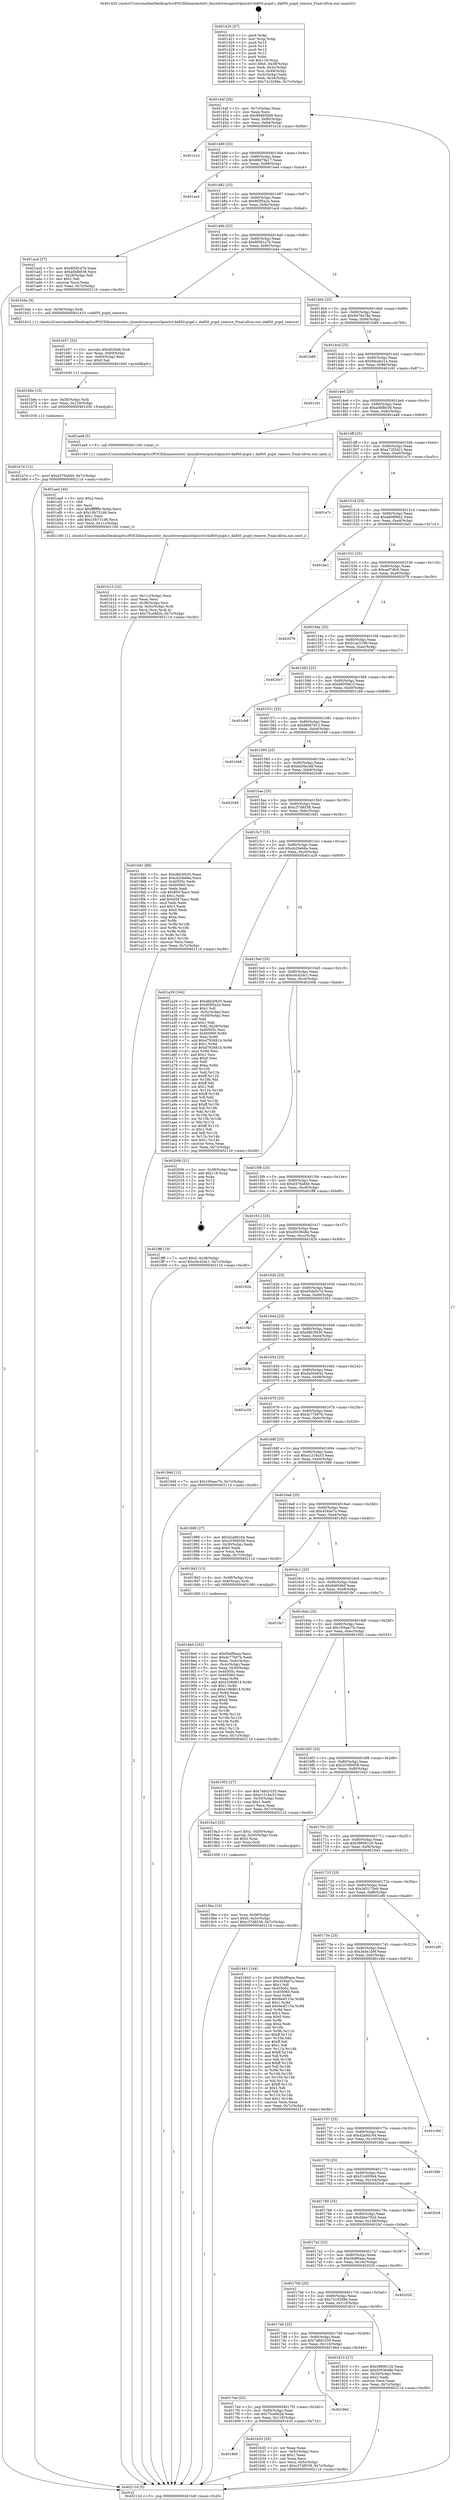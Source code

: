 digraph "0x401420" {
  label = "0x401420 (/mnt/c/Users/mathe/Desktop/tcc/POCII/binaries/extr_linuxdriverspinctrlpinctrl-da850-pupd.c_da850_pupd_remove_Final-ollvm.out::main(0))"
  labelloc = "t"
  node[shape=record]

  Entry [label="",width=0.3,height=0.3,shape=circle,fillcolor=black,style=filled]
  "0x40144f" [label="{
     0x40144f [26]\l
     | [instrs]\l
     &nbsp;&nbsp;0x40144f \<+3\>: mov -0x7c(%rbp),%eax\l
     &nbsp;&nbsp;0x401452 \<+2\>: mov %eax,%ecx\l
     &nbsp;&nbsp;0x401454 \<+6\>: sub $0x89493bb9,%ecx\l
     &nbsp;&nbsp;0x40145a \<+3\>: mov %eax,-0x80(%rbp)\l
     &nbsp;&nbsp;0x40145d \<+6\>: mov %ecx,-0x84(%rbp)\l
     &nbsp;&nbsp;0x401463 \<+6\>: je 0000000000401e1d \<main+0x9fd\>\l
  }"]
  "0x401e1d" [label="{
     0x401e1d\l
  }", style=dashed]
  "0x401469" [label="{
     0x401469 [25]\l
     | [instrs]\l
     &nbsp;&nbsp;0x401469 \<+5\>: jmp 000000000040146e \<main+0x4e\>\l
     &nbsp;&nbsp;0x40146e \<+3\>: mov -0x80(%rbp),%eax\l
     &nbsp;&nbsp;0x401471 \<+5\>: sub $0x89d79e17,%eax\l
     &nbsp;&nbsp;0x401476 \<+6\>: mov %eax,-0x88(%rbp)\l
     &nbsp;&nbsp;0x40147c \<+6\>: je 0000000000401ee4 \<main+0xac4\>\l
  }"]
  Exit [label="",width=0.3,height=0.3,shape=circle,fillcolor=black,style=filled,peripheries=2]
  "0x401ee4" [label="{
     0x401ee4\l
  }", style=dashed]
  "0x401482" [label="{
     0x401482 [25]\l
     | [instrs]\l
     &nbsp;&nbsp;0x401482 \<+5\>: jmp 0000000000401487 \<main+0x67\>\l
     &nbsp;&nbsp;0x401487 \<+3\>: mov -0x80(%rbp),%eax\l
     &nbsp;&nbsp;0x40148a \<+5\>: sub $0x8f3f5a2e,%eax\l
     &nbsp;&nbsp;0x40148f \<+6\>: mov %eax,-0x8c(%rbp)\l
     &nbsp;&nbsp;0x401495 \<+6\>: je 0000000000401acd \<main+0x6ad\>\l
  }"]
  "0x401b7d" [label="{
     0x401b7d [12]\l
     | [instrs]\l
     &nbsp;&nbsp;0x401b7d \<+7\>: movl $0xd376a840,-0x7c(%rbp)\l
     &nbsp;&nbsp;0x401b84 \<+5\>: jmp 000000000040211d \<main+0xcfd\>\l
  }"]
  "0x401acd" [label="{
     0x401acd [27]\l
     | [instrs]\l
     &nbsp;&nbsp;0x401acd \<+5\>: mov $0x8f591a7b,%eax\l
     &nbsp;&nbsp;0x401ad2 \<+5\>: mov $0xa0bfb038,%ecx\l
     &nbsp;&nbsp;0x401ad7 \<+3\>: mov -0x29(%rbp),%dl\l
     &nbsp;&nbsp;0x401ada \<+3\>: test $0x1,%dl\l
     &nbsp;&nbsp;0x401add \<+3\>: cmovne %ecx,%eax\l
     &nbsp;&nbsp;0x401ae0 \<+3\>: mov %eax,-0x7c(%rbp)\l
     &nbsp;&nbsp;0x401ae3 \<+5\>: jmp 000000000040211d \<main+0xcfd\>\l
  }"]
  "0x40149b" [label="{
     0x40149b [25]\l
     | [instrs]\l
     &nbsp;&nbsp;0x40149b \<+5\>: jmp 00000000004014a0 \<main+0x80\>\l
     &nbsp;&nbsp;0x4014a0 \<+3\>: mov -0x80(%rbp),%eax\l
     &nbsp;&nbsp;0x4014a3 \<+5\>: sub $0x8f591a7b,%eax\l
     &nbsp;&nbsp;0x4014a8 \<+6\>: mov %eax,-0x90(%rbp)\l
     &nbsp;&nbsp;0x4014ae \<+6\>: je 0000000000401b4e \<main+0x72e\>\l
  }"]
  "0x401b6e" [label="{
     0x401b6e [15]\l
     | [instrs]\l
     &nbsp;&nbsp;0x401b6e \<+4\>: mov -0x58(%rbp),%rdi\l
     &nbsp;&nbsp;0x401b72 \<+6\>: mov %eax,-0x120(%rbp)\l
     &nbsp;&nbsp;0x401b78 \<+5\>: call 0000000000401030 \<free@plt\>\l
     | [calls]\l
     &nbsp;&nbsp;0x401030 \{1\} (unknown)\l
  }"]
  "0x401b4e" [label="{
     0x401b4e [9]\l
     | [instrs]\l
     &nbsp;&nbsp;0x401b4e \<+4\>: mov -0x58(%rbp),%rdi\l
     &nbsp;&nbsp;0x401b52 \<+5\>: call 0000000000401410 \<da850_pupd_remove\>\l
     | [calls]\l
     &nbsp;&nbsp;0x401410 \{1\} (/mnt/c/Users/mathe/Desktop/tcc/POCII/binaries/extr_linuxdriverspinctrlpinctrl-da850-pupd.c_da850_pupd_remove_Final-ollvm.out::da850_pupd_remove)\l
  }"]
  "0x4014b4" [label="{
     0x4014b4 [25]\l
     | [instrs]\l
     &nbsp;&nbsp;0x4014b4 \<+5\>: jmp 00000000004014b9 \<main+0x99\>\l
     &nbsp;&nbsp;0x4014b9 \<+3\>: mov -0x80(%rbp),%eax\l
     &nbsp;&nbsp;0x4014bc \<+5\>: sub $0x9479a78e,%eax\l
     &nbsp;&nbsp;0x4014c1 \<+6\>: mov %eax,-0x94(%rbp)\l
     &nbsp;&nbsp;0x4014c7 \<+6\>: je 0000000000401b89 \<main+0x769\>\l
  }"]
  "0x401b57" [label="{
     0x401b57 [23]\l
     | [instrs]\l
     &nbsp;&nbsp;0x401b57 \<+10\>: movabs $0x4030d6,%rdi\l
     &nbsp;&nbsp;0x401b61 \<+3\>: mov %eax,-0x60(%rbp)\l
     &nbsp;&nbsp;0x401b64 \<+3\>: mov -0x60(%rbp),%esi\l
     &nbsp;&nbsp;0x401b67 \<+2\>: mov $0x0,%al\l
     &nbsp;&nbsp;0x401b69 \<+5\>: call 0000000000401040 \<printf@plt\>\l
     | [calls]\l
     &nbsp;&nbsp;0x401040 \{1\} (unknown)\l
  }"]
  "0x401b89" [label="{
     0x401b89\l
  }", style=dashed]
  "0x4014cd" [label="{
     0x4014cd [25]\l
     | [instrs]\l
     &nbsp;&nbsp;0x4014cd \<+5\>: jmp 00000000004014d2 \<main+0xb2\>\l
     &nbsp;&nbsp;0x4014d2 \<+3\>: mov -0x80(%rbp),%eax\l
     &nbsp;&nbsp;0x4014d5 \<+5\>: sub $0x9dcab21e,%eax\l
     &nbsp;&nbsp;0x4014da \<+6\>: mov %eax,-0x98(%rbp)\l
     &nbsp;&nbsp;0x4014e0 \<+6\>: je 0000000000401c91 \<main+0x871\>\l
  }"]
  "0x401806" [label="{
     0x401806\l
  }", style=dashed]
  "0x401c91" [label="{
     0x401c91\l
  }", style=dashed]
  "0x4014e6" [label="{
     0x4014e6 [25]\l
     | [instrs]\l
     &nbsp;&nbsp;0x4014e6 \<+5\>: jmp 00000000004014eb \<main+0xcb\>\l
     &nbsp;&nbsp;0x4014eb \<+3\>: mov -0x80(%rbp),%eax\l
     &nbsp;&nbsp;0x4014ee \<+5\>: sub $0xa0bfb038,%eax\l
     &nbsp;&nbsp;0x4014f3 \<+6\>: mov %eax,-0x9c(%rbp)\l
     &nbsp;&nbsp;0x4014f9 \<+6\>: je 0000000000401ae8 \<main+0x6c8\>\l
  }"]
  "0x401b35" [label="{
     0x401b35 [25]\l
     | [instrs]\l
     &nbsp;&nbsp;0x401b35 \<+2\>: xor %eax,%eax\l
     &nbsp;&nbsp;0x401b37 \<+3\>: mov -0x5c(%rbp),%ecx\l
     &nbsp;&nbsp;0x401b3a \<+3\>: sub $0x1,%eax\l
     &nbsp;&nbsp;0x401b3d \<+2\>: sub %eax,%ecx\l
     &nbsp;&nbsp;0x401b3f \<+3\>: mov %ecx,-0x5c(%rbp)\l
     &nbsp;&nbsp;0x401b42 \<+7\>: movl $0xc37d8538,-0x7c(%rbp)\l
     &nbsp;&nbsp;0x401b49 \<+5\>: jmp 000000000040211d \<main+0xcfd\>\l
  }"]
  "0x401ae8" [label="{
     0x401ae8 [5]\l
     | [instrs]\l
     &nbsp;&nbsp;0x401ae8 \<+5\>: call 0000000000401160 \<next_i\>\l
     | [calls]\l
     &nbsp;&nbsp;0x401160 \{1\} (/mnt/c/Users/mathe/Desktop/tcc/POCII/binaries/extr_linuxdriverspinctrlpinctrl-da850-pupd.c_da850_pupd_remove_Final-ollvm.out::next_i)\l
  }"]
  "0x4014ff" [label="{
     0x4014ff [25]\l
     | [instrs]\l
     &nbsp;&nbsp;0x4014ff \<+5\>: jmp 0000000000401504 \<main+0xe4\>\l
     &nbsp;&nbsp;0x401504 \<+3\>: mov -0x80(%rbp),%eax\l
     &nbsp;&nbsp;0x401507 \<+5\>: sub $0xa72f3d21,%eax\l
     &nbsp;&nbsp;0x40150c \<+6\>: mov %eax,-0xa0(%rbp)\l
     &nbsp;&nbsp;0x401512 \<+6\>: je 0000000000401e7c \<main+0xa5c\>\l
  }"]
  "0x4017ed" [label="{
     0x4017ed [25]\l
     | [instrs]\l
     &nbsp;&nbsp;0x4017ed \<+5\>: jmp 00000000004017f2 \<main+0x3d2\>\l
     &nbsp;&nbsp;0x4017f2 \<+3\>: mov -0x80(%rbp),%eax\l
     &nbsp;&nbsp;0x4017f5 \<+5\>: sub $0x75ce9d2b,%eax\l
     &nbsp;&nbsp;0x4017fa \<+6\>: mov %eax,-0x118(%rbp)\l
     &nbsp;&nbsp;0x401800 \<+6\>: je 0000000000401b35 \<main+0x715\>\l
  }"]
  "0x401e7c" [label="{
     0x401e7c\l
  }", style=dashed]
  "0x401518" [label="{
     0x401518 [25]\l
     | [instrs]\l
     &nbsp;&nbsp;0x401518 \<+5\>: jmp 000000000040151d \<main+0xfd\>\l
     &nbsp;&nbsp;0x40151d \<+3\>: mov -0x80(%rbp),%eax\l
     &nbsp;&nbsp;0x401520 \<+5\>: sub $0xab08f6b2,%eax\l
     &nbsp;&nbsp;0x401525 \<+6\>: mov %eax,-0xa4(%rbp)\l
     &nbsp;&nbsp;0x40152b \<+6\>: je 0000000000401be1 \<main+0x7c1\>\l
  }"]
  "0x40196d" [label="{
     0x40196d\l
  }", style=dashed]
  "0x401be1" [label="{
     0x401be1\l
  }", style=dashed]
  "0x401531" [label="{
     0x401531 [25]\l
     | [instrs]\l
     &nbsp;&nbsp;0x401531 \<+5\>: jmp 0000000000401536 \<main+0x116\>\l
     &nbsp;&nbsp;0x401536 \<+3\>: mov -0x80(%rbp),%eax\l
     &nbsp;&nbsp;0x401539 \<+5\>: sub $0xaef7dfc6,%eax\l
     &nbsp;&nbsp;0x40153e \<+6\>: mov %eax,-0xa8(%rbp)\l
     &nbsp;&nbsp;0x401544 \<+6\>: je 0000000000402076 \<main+0xc56\>\l
  }"]
  "0x401b15" [label="{
     0x401b15 [32]\l
     | [instrs]\l
     &nbsp;&nbsp;0x401b15 \<+6\>: mov -0x11c(%rbp),%ecx\l
     &nbsp;&nbsp;0x401b1b \<+3\>: imul %eax,%ecx\l
     &nbsp;&nbsp;0x401b1e \<+4\>: mov -0x58(%rbp),%rsi\l
     &nbsp;&nbsp;0x401b22 \<+4\>: movslq -0x5c(%rbp),%rdi\l
     &nbsp;&nbsp;0x401b26 \<+3\>: mov %ecx,(%rsi,%rdi,4)\l
     &nbsp;&nbsp;0x401b29 \<+7\>: movl $0x75ce9d2b,-0x7c(%rbp)\l
     &nbsp;&nbsp;0x401b30 \<+5\>: jmp 000000000040211d \<main+0xcfd\>\l
  }"]
  "0x402076" [label="{
     0x402076\l
  }", style=dashed]
  "0x40154a" [label="{
     0x40154a [25]\l
     | [instrs]\l
     &nbsp;&nbsp;0x40154a \<+5\>: jmp 000000000040154f \<main+0x12f\>\l
     &nbsp;&nbsp;0x40154f \<+3\>: mov -0x80(%rbp),%eax\l
     &nbsp;&nbsp;0x401552 \<+5\>: sub $0xb1ac3199,%eax\l
     &nbsp;&nbsp;0x401557 \<+6\>: mov %eax,-0xac(%rbp)\l
     &nbsp;&nbsp;0x40155d \<+6\>: je 00000000004020e7 \<main+0xcc7\>\l
  }"]
  "0x401aed" [label="{
     0x401aed [40]\l
     | [instrs]\l
     &nbsp;&nbsp;0x401aed \<+5\>: mov $0x2,%ecx\l
     &nbsp;&nbsp;0x401af2 \<+1\>: cltd\l
     &nbsp;&nbsp;0x401af3 \<+2\>: idiv %ecx\l
     &nbsp;&nbsp;0x401af5 \<+6\>: imul $0xfffffffe,%edx,%ecx\l
     &nbsp;&nbsp;0x401afb \<+6\>: sub $0x10b731d6,%ecx\l
     &nbsp;&nbsp;0x401b01 \<+3\>: add $0x1,%ecx\l
     &nbsp;&nbsp;0x401b04 \<+6\>: add $0x10b731d6,%ecx\l
     &nbsp;&nbsp;0x401b0a \<+6\>: mov %ecx,-0x11c(%rbp)\l
     &nbsp;&nbsp;0x401b10 \<+5\>: call 0000000000401160 \<next_i\>\l
     | [calls]\l
     &nbsp;&nbsp;0x401160 \{1\} (/mnt/c/Users/mathe/Desktop/tcc/POCII/binaries/extr_linuxdriverspinctrlpinctrl-da850-pupd.c_da850_pupd_remove_Final-ollvm.out::next_i)\l
  }"]
  "0x4020e7" [label="{
     0x4020e7\l
  }", style=dashed]
  "0x401563" [label="{
     0x401563 [25]\l
     | [instrs]\l
     &nbsp;&nbsp;0x401563 \<+5\>: jmp 0000000000401568 \<main+0x148\>\l
     &nbsp;&nbsp;0x401568 \<+3\>: mov -0x80(%rbp),%eax\l
     &nbsp;&nbsp;0x40156b \<+5\>: sub $0xb6058d1f,%eax\l
     &nbsp;&nbsp;0x401570 \<+6\>: mov %eax,-0xb0(%rbp)\l
     &nbsp;&nbsp;0x401576 \<+6\>: je 0000000000401cb8 \<main+0x898\>\l
  }"]
  "0x4019ba" [label="{
     0x4019ba [23]\l
     | [instrs]\l
     &nbsp;&nbsp;0x4019ba \<+4\>: mov %rax,-0x58(%rbp)\l
     &nbsp;&nbsp;0x4019be \<+7\>: movl $0x0,-0x5c(%rbp)\l
     &nbsp;&nbsp;0x4019c5 \<+7\>: movl $0xc37d8538,-0x7c(%rbp)\l
     &nbsp;&nbsp;0x4019cc \<+5\>: jmp 000000000040211d \<main+0xcfd\>\l
  }"]
  "0x401cb8" [label="{
     0x401cb8\l
  }", style=dashed]
  "0x40157c" [label="{
     0x40157c [25]\l
     | [instrs]\l
     &nbsp;&nbsp;0x40157c \<+5\>: jmp 0000000000401581 \<main+0x161\>\l
     &nbsp;&nbsp;0x401581 \<+3\>: mov -0x80(%rbp),%eax\l
     &nbsp;&nbsp;0x401584 \<+5\>: sub $0xb6fd7913,%eax\l
     &nbsp;&nbsp;0x401589 \<+6\>: mov %eax,-0xb4(%rbp)\l
     &nbsp;&nbsp;0x40158f \<+6\>: je 0000000000401d48 \<main+0x928\>\l
  }"]
  "0x4018e0" [label="{
     0x4018e0 [102]\l
     | [instrs]\l
     &nbsp;&nbsp;0x4018e0 \<+5\>: mov $0x5bdf0aea,%ecx\l
     &nbsp;&nbsp;0x4018e5 \<+5\>: mov $0xdc77b97b,%edx\l
     &nbsp;&nbsp;0x4018ea \<+3\>: mov %eax,-0x4c(%rbp)\l
     &nbsp;&nbsp;0x4018ed \<+3\>: mov -0x4c(%rbp),%eax\l
     &nbsp;&nbsp;0x4018f0 \<+3\>: mov %eax,-0x30(%rbp)\l
     &nbsp;&nbsp;0x4018f3 \<+7\>: mov 0x40505c,%eax\l
     &nbsp;&nbsp;0x4018fa \<+7\>: mov 0x405060,%esi\l
     &nbsp;&nbsp;0x401901 \<+3\>: mov %eax,%r8d\l
     &nbsp;&nbsp;0x401904 \<+7\>: add $0xe108d614,%r8d\l
     &nbsp;&nbsp;0x40190b \<+4\>: sub $0x1,%r8d\l
     &nbsp;&nbsp;0x40190f \<+7\>: sub $0xe108d614,%r8d\l
     &nbsp;&nbsp;0x401916 \<+4\>: imul %r8d,%eax\l
     &nbsp;&nbsp;0x40191a \<+3\>: and $0x1,%eax\l
     &nbsp;&nbsp;0x40191d \<+3\>: cmp $0x0,%eax\l
     &nbsp;&nbsp;0x401920 \<+4\>: sete %r9b\l
     &nbsp;&nbsp;0x401924 \<+3\>: cmp $0xa,%esi\l
     &nbsp;&nbsp;0x401927 \<+4\>: setl %r10b\l
     &nbsp;&nbsp;0x40192b \<+3\>: mov %r9b,%r11b\l
     &nbsp;&nbsp;0x40192e \<+3\>: and %r10b,%r11b\l
     &nbsp;&nbsp;0x401931 \<+3\>: xor %r10b,%r9b\l
     &nbsp;&nbsp;0x401934 \<+3\>: or %r9b,%r11b\l
     &nbsp;&nbsp;0x401937 \<+4\>: test $0x1,%r11b\l
     &nbsp;&nbsp;0x40193b \<+3\>: cmovne %edx,%ecx\l
     &nbsp;&nbsp;0x40193e \<+3\>: mov %ecx,-0x7c(%rbp)\l
     &nbsp;&nbsp;0x401941 \<+5\>: jmp 000000000040211d \<main+0xcfd\>\l
  }"]
  "0x401d48" [label="{
     0x401d48\l
  }", style=dashed]
  "0x401595" [label="{
     0x401595 [25]\l
     | [instrs]\l
     &nbsp;&nbsp;0x401595 \<+5\>: jmp 000000000040159a \<main+0x17a\>\l
     &nbsp;&nbsp;0x40159a \<+3\>: mov -0x80(%rbp),%eax\l
     &nbsp;&nbsp;0x40159d \<+5\>: sub $0xbb5be3df,%eax\l
     &nbsp;&nbsp;0x4015a2 \<+6\>: mov %eax,-0xb8(%rbp)\l
     &nbsp;&nbsp;0x4015a8 \<+6\>: je 0000000000402048 \<main+0xc28\>\l
  }"]
  "0x401420" [label="{
     0x401420 [47]\l
     | [instrs]\l
     &nbsp;&nbsp;0x401420 \<+1\>: push %rbp\l
     &nbsp;&nbsp;0x401421 \<+3\>: mov %rsp,%rbp\l
     &nbsp;&nbsp;0x401424 \<+2\>: push %r15\l
     &nbsp;&nbsp;0x401426 \<+2\>: push %r14\l
     &nbsp;&nbsp;0x401428 \<+2\>: push %r13\l
     &nbsp;&nbsp;0x40142a \<+2\>: push %r12\l
     &nbsp;&nbsp;0x40142c \<+1\>: push %rbx\l
     &nbsp;&nbsp;0x40142d \<+7\>: sub $0x118,%rsp\l
     &nbsp;&nbsp;0x401434 \<+7\>: movl $0x0,-0x38(%rbp)\l
     &nbsp;&nbsp;0x40143b \<+3\>: mov %edi,-0x3c(%rbp)\l
     &nbsp;&nbsp;0x40143e \<+4\>: mov %rsi,-0x48(%rbp)\l
     &nbsp;&nbsp;0x401442 \<+3\>: mov -0x3c(%rbp),%edi\l
     &nbsp;&nbsp;0x401445 \<+3\>: mov %edi,-0x34(%rbp)\l
     &nbsp;&nbsp;0x401448 \<+7\>: movl $0x7410268e,-0x7c(%rbp)\l
  }"]
  "0x402048" [label="{
     0x402048\l
  }", style=dashed]
  "0x4015ae" [label="{
     0x4015ae [25]\l
     | [instrs]\l
     &nbsp;&nbsp;0x4015ae \<+5\>: jmp 00000000004015b3 \<main+0x193\>\l
     &nbsp;&nbsp;0x4015b3 \<+3\>: mov -0x80(%rbp),%eax\l
     &nbsp;&nbsp;0x4015b6 \<+5\>: sub $0xc37d8538,%eax\l
     &nbsp;&nbsp;0x4015bb \<+6\>: mov %eax,-0xbc(%rbp)\l
     &nbsp;&nbsp;0x4015c1 \<+6\>: je 00000000004019d1 \<main+0x5b1\>\l
  }"]
  "0x40211d" [label="{
     0x40211d [5]\l
     | [instrs]\l
     &nbsp;&nbsp;0x40211d \<+5\>: jmp 000000000040144f \<main+0x2f\>\l
  }"]
  "0x4019d1" [label="{
     0x4019d1 [88]\l
     | [instrs]\l
     &nbsp;&nbsp;0x4019d1 \<+5\>: mov $0xd6b3f435,%eax\l
     &nbsp;&nbsp;0x4019d6 \<+5\>: mov $0xcb20e66a,%ecx\l
     &nbsp;&nbsp;0x4019db \<+7\>: mov 0x40505c,%edx\l
     &nbsp;&nbsp;0x4019e2 \<+7\>: mov 0x405060,%esi\l
     &nbsp;&nbsp;0x4019e9 \<+2\>: mov %edx,%edi\l
     &nbsp;&nbsp;0x4019eb \<+6\>: sub $0x8547bacc,%edi\l
     &nbsp;&nbsp;0x4019f1 \<+3\>: sub $0x1,%edi\l
     &nbsp;&nbsp;0x4019f4 \<+6\>: add $0x8547bacc,%edi\l
     &nbsp;&nbsp;0x4019fa \<+3\>: imul %edi,%edx\l
     &nbsp;&nbsp;0x4019fd \<+3\>: and $0x1,%edx\l
     &nbsp;&nbsp;0x401a00 \<+3\>: cmp $0x0,%edx\l
     &nbsp;&nbsp;0x401a03 \<+4\>: sete %r8b\l
     &nbsp;&nbsp;0x401a07 \<+3\>: cmp $0xa,%esi\l
     &nbsp;&nbsp;0x401a0a \<+4\>: setl %r9b\l
     &nbsp;&nbsp;0x401a0e \<+3\>: mov %r8b,%r10b\l
     &nbsp;&nbsp;0x401a11 \<+3\>: and %r9b,%r10b\l
     &nbsp;&nbsp;0x401a14 \<+3\>: xor %r9b,%r8b\l
     &nbsp;&nbsp;0x401a17 \<+3\>: or %r8b,%r10b\l
     &nbsp;&nbsp;0x401a1a \<+4\>: test $0x1,%r10b\l
     &nbsp;&nbsp;0x401a1e \<+3\>: cmovne %ecx,%eax\l
     &nbsp;&nbsp;0x401a21 \<+3\>: mov %eax,-0x7c(%rbp)\l
     &nbsp;&nbsp;0x401a24 \<+5\>: jmp 000000000040211d \<main+0xcfd\>\l
  }"]
  "0x4015c7" [label="{
     0x4015c7 [25]\l
     | [instrs]\l
     &nbsp;&nbsp;0x4015c7 \<+5\>: jmp 00000000004015cc \<main+0x1ac\>\l
     &nbsp;&nbsp;0x4015cc \<+3\>: mov -0x80(%rbp),%eax\l
     &nbsp;&nbsp;0x4015cf \<+5\>: sub $0xcb20e66a,%eax\l
     &nbsp;&nbsp;0x4015d4 \<+6\>: mov %eax,-0xc0(%rbp)\l
     &nbsp;&nbsp;0x4015da \<+6\>: je 0000000000401a29 \<main+0x609\>\l
  }"]
  "0x4017d4" [label="{
     0x4017d4 [25]\l
     | [instrs]\l
     &nbsp;&nbsp;0x4017d4 \<+5\>: jmp 00000000004017d9 \<main+0x3b9\>\l
     &nbsp;&nbsp;0x4017d9 \<+3\>: mov -0x80(%rbp),%eax\l
     &nbsp;&nbsp;0x4017dc \<+5\>: sub $0x746d1035,%eax\l
     &nbsp;&nbsp;0x4017e1 \<+6\>: mov %eax,-0x114(%rbp)\l
     &nbsp;&nbsp;0x4017e7 \<+6\>: je 000000000040196d \<main+0x54d\>\l
  }"]
  "0x401a29" [label="{
     0x401a29 [164]\l
     | [instrs]\l
     &nbsp;&nbsp;0x401a29 \<+5\>: mov $0xd6b3f435,%eax\l
     &nbsp;&nbsp;0x401a2e \<+5\>: mov $0x8f3f5a2e,%ecx\l
     &nbsp;&nbsp;0x401a33 \<+2\>: mov $0x1,%dl\l
     &nbsp;&nbsp;0x401a35 \<+3\>: mov -0x5c(%rbp),%esi\l
     &nbsp;&nbsp;0x401a38 \<+3\>: cmp -0x50(%rbp),%esi\l
     &nbsp;&nbsp;0x401a3b \<+4\>: setl %dil\l
     &nbsp;&nbsp;0x401a3f \<+4\>: and $0x1,%dil\l
     &nbsp;&nbsp;0x401a43 \<+4\>: mov %dil,-0x29(%rbp)\l
     &nbsp;&nbsp;0x401a47 \<+7\>: mov 0x40505c,%esi\l
     &nbsp;&nbsp;0x401a4e \<+8\>: mov 0x405060,%r8d\l
     &nbsp;&nbsp;0x401a56 \<+3\>: mov %esi,%r9d\l
     &nbsp;&nbsp;0x401a59 \<+7\>: add $0xd792681b,%r9d\l
     &nbsp;&nbsp;0x401a60 \<+4\>: sub $0x1,%r9d\l
     &nbsp;&nbsp;0x401a64 \<+7\>: sub $0xd792681b,%r9d\l
     &nbsp;&nbsp;0x401a6b \<+4\>: imul %r9d,%esi\l
     &nbsp;&nbsp;0x401a6f \<+3\>: and $0x1,%esi\l
     &nbsp;&nbsp;0x401a72 \<+3\>: cmp $0x0,%esi\l
     &nbsp;&nbsp;0x401a75 \<+4\>: sete %dil\l
     &nbsp;&nbsp;0x401a79 \<+4\>: cmp $0xa,%r8d\l
     &nbsp;&nbsp;0x401a7d \<+4\>: setl %r10b\l
     &nbsp;&nbsp;0x401a81 \<+3\>: mov %dil,%r11b\l
     &nbsp;&nbsp;0x401a84 \<+4\>: xor $0xff,%r11b\l
     &nbsp;&nbsp;0x401a88 \<+3\>: mov %r10b,%bl\l
     &nbsp;&nbsp;0x401a8b \<+3\>: xor $0xff,%bl\l
     &nbsp;&nbsp;0x401a8e \<+3\>: xor $0x1,%dl\l
     &nbsp;&nbsp;0x401a91 \<+3\>: mov %r11b,%r14b\l
     &nbsp;&nbsp;0x401a94 \<+4\>: and $0xff,%r14b\l
     &nbsp;&nbsp;0x401a98 \<+3\>: and %dl,%dil\l
     &nbsp;&nbsp;0x401a9b \<+3\>: mov %bl,%r15b\l
     &nbsp;&nbsp;0x401a9e \<+4\>: and $0xff,%r15b\l
     &nbsp;&nbsp;0x401aa2 \<+3\>: and %dl,%r10b\l
     &nbsp;&nbsp;0x401aa5 \<+3\>: or %dil,%r14b\l
     &nbsp;&nbsp;0x401aa8 \<+3\>: or %r10b,%r15b\l
     &nbsp;&nbsp;0x401aab \<+3\>: xor %r15b,%r14b\l
     &nbsp;&nbsp;0x401aae \<+3\>: or %bl,%r11b\l
     &nbsp;&nbsp;0x401ab1 \<+4\>: xor $0xff,%r11b\l
     &nbsp;&nbsp;0x401ab5 \<+3\>: or $0x1,%dl\l
     &nbsp;&nbsp;0x401ab8 \<+3\>: and %dl,%r11b\l
     &nbsp;&nbsp;0x401abb \<+3\>: or %r11b,%r14b\l
     &nbsp;&nbsp;0x401abe \<+4\>: test $0x1,%r14b\l
     &nbsp;&nbsp;0x401ac2 \<+3\>: cmovne %ecx,%eax\l
     &nbsp;&nbsp;0x401ac5 \<+3\>: mov %eax,-0x7c(%rbp)\l
     &nbsp;&nbsp;0x401ac8 \<+5\>: jmp 000000000040211d \<main+0xcfd\>\l
  }"]
  "0x4015e0" [label="{
     0x4015e0 [25]\l
     | [instrs]\l
     &nbsp;&nbsp;0x4015e0 \<+5\>: jmp 00000000004015e5 \<main+0x1c5\>\l
     &nbsp;&nbsp;0x4015e5 \<+3\>: mov -0x80(%rbp),%eax\l
     &nbsp;&nbsp;0x4015e8 \<+5\>: sub $0xcbc42dc1,%eax\l
     &nbsp;&nbsp;0x4015ed \<+6\>: mov %eax,-0xc4(%rbp)\l
     &nbsp;&nbsp;0x4015f3 \<+6\>: je 000000000040200b \<main+0xbeb\>\l
  }"]
  "0x401810" [label="{
     0x401810 [27]\l
     | [instrs]\l
     &nbsp;&nbsp;0x401810 \<+5\>: mov $0x39806120,%eax\l
     &nbsp;&nbsp;0x401815 \<+5\>: mov $0xd503648e,%ecx\l
     &nbsp;&nbsp;0x40181a \<+3\>: mov -0x34(%rbp),%edx\l
     &nbsp;&nbsp;0x40181d \<+3\>: cmp $0x2,%edx\l
     &nbsp;&nbsp;0x401820 \<+3\>: cmovne %ecx,%eax\l
     &nbsp;&nbsp;0x401823 \<+3\>: mov %eax,-0x7c(%rbp)\l
     &nbsp;&nbsp;0x401826 \<+5\>: jmp 000000000040211d \<main+0xcfd\>\l
  }"]
  "0x40200b" [label="{
     0x40200b [21]\l
     | [instrs]\l
     &nbsp;&nbsp;0x40200b \<+3\>: mov -0x38(%rbp),%eax\l
     &nbsp;&nbsp;0x40200e \<+7\>: add $0x118,%rsp\l
     &nbsp;&nbsp;0x402015 \<+1\>: pop %rbx\l
     &nbsp;&nbsp;0x402016 \<+2\>: pop %r12\l
     &nbsp;&nbsp;0x402018 \<+2\>: pop %r13\l
     &nbsp;&nbsp;0x40201a \<+2\>: pop %r14\l
     &nbsp;&nbsp;0x40201c \<+2\>: pop %r15\l
     &nbsp;&nbsp;0x40201e \<+1\>: pop %rbp\l
     &nbsp;&nbsp;0x40201f \<+1\>: ret\l
  }"]
  "0x4015f9" [label="{
     0x4015f9 [25]\l
     | [instrs]\l
     &nbsp;&nbsp;0x4015f9 \<+5\>: jmp 00000000004015fe \<main+0x1de\>\l
     &nbsp;&nbsp;0x4015fe \<+3\>: mov -0x80(%rbp),%eax\l
     &nbsp;&nbsp;0x401601 \<+5\>: sub $0xd376a840,%eax\l
     &nbsp;&nbsp;0x401606 \<+6\>: mov %eax,-0xc8(%rbp)\l
     &nbsp;&nbsp;0x40160c \<+6\>: je 0000000000401ff8 \<main+0xbd8\>\l
  }"]
  "0x4017bb" [label="{
     0x4017bb [25]\l
     | [instrs]\l
     &nbsp;&nbsp;0x4017bb \<+5\>: jmp 00000000004017c0 \<main+0x3a0\>\l
     &nbsp;&nbsp;0x4017c0 \<+3\>: mov -0x80(%rbp),%eax\l
     &nbsp;&nbsp;0x4017c3 \<+5\>: sub $0x7410268e,%eax\l
     &nbsp;&nbsp;0x4017c8 \<+6\>: mov %eax,-0x110(%rbp)\l
     &nbsp;&nbsp;0x4017ce \<+6\>: je 0000000000401810 \<main+0x3f0\>\l
  }"]
  "0x401ff8" [label="{
     0x401ff8 [19]\l
     | [instrs]\l
     &nbsp;&nbsp;0x401ff8 \<+7\>: movl $0x0,-0x38(%rbp)\l
     &nbsp;&nbsp;0x401fff \<+7\>: movl $0xcbc42dc1,-0x7c(%rbp)\l
     &nbsp;&nbsp;0x402006 \<+5\>: jmp 000000000040211d \<main+0xcfd\>\l
  }"]
  "0x401612" [label="{
     0x401612 [25]\l
     | [instrs]\l
     &nbsp;&nbsp;0x401612 \<+5\>: jmp 0000000000401617 \<main+0x1f7\>\l
     &nbsp;&nbsp;0x401617 \<+3\>: mov -0x80(%rbp),%eax\l
     &nbsp;&nbsp;0x40161a \<+5\>: sub $0xd503648e,%eax\l
     &nbsp;&nbsp;0x40161f \<+6\>: mov %eax,-0xcc(%rbp)\l
     &nbsp;&nbsp;0x401625 \<+6\>: je 000000000040182b \<main+0x40b\>\l
  }"]
  "0x402020" [label="{
     0x402020\l
  }", style=dashed]
  "0x40182b" [label="{
     0x40182b\l
  }", style=dashed]
  "0x40162b" [label="{
     0x40162b [25]\l
     | [instrs]\l
     &nbsp;&nbsp;0x40162b \<+5\>: jmp 0000000000401630 \<main+0x210\>\l
     &nbsp;&nbsp;0x401630 \<+3\>: mov -0x80(%rbp),%eax\l
     &nbsp;&nbsp;0x401633 \<+5\>: sub $0xd5da5c7d,%eax\l
     &nbsp;&nbsp;0x401638 \<+6\>: mov %eax,-0xd0(%rbp)\l
     &nbsp;&nbsp;0x40163e \<+6\>: je 0000000000401f43 \<main+0xb23\>\l
  }"]
  "0x4017a2" [label="{
     0x4017a2 [25]\l
     | [instrs]\l
     &nbsp;&nbsp;0x4017a2 \<+5\>: jmp 00000000004017a7 \<main+0x387\>\l
     &nbsp;&nbsp;0x4017a7 \<+3\>: mov -0x80(%rbp),%eax\l
     &nbsp;&nbsp;0x4017aa \<+5\>: sub $0x5bdf0aea,%eax\l
     &nbsp;&nbsp;0x4017af \<+6\>: mov %eax,-0x10c(%rbp)\l
     &nbsp;&nbsp;0x4017b5 \<+6\>: je 0000000000402020 \<main+0xc00\>\l
  }"]
  "0x401f43" [label="{
     0x401f43\l
  }", style=dashed]
  "0x401644" [label="{
     0x401644 [25]\l
     | [instrs]\l
     &nbsp;&nbsp;0x401644 \<+5\>: jmp 0000000000401649 \<main+0x229\>\l
     &nbsp;&nbsp;0x401649 \<+3\>: mov -0x80(%rbp),%eax\l
     &nbsp;&nbsp;0x40164c \<+5\>: sub $0xd6b3f435,%eax\l
     &nbsp;&nbsp;0x401651 \<+6\>: mov %eax,-0xd4(%rbp)\l
     &nbsp;&nbsp;0x401657 \<+6\>: je 000000000040203c \<main+0xc1c\>\l
  }"]
  "0x401fcf" [label="{
     0x401fcf\l
  }", style=dashed]
  "0x40203c" [label="{
     0x40203c\l
  }", style=dashed]
  "0x40165d" [label="{
     0x40165d [25]\l
     | [instrs]\l
     &nbsp;&nbsp;0x40165d \<+5\>: jmp 0000000000401662 \<main+0x242\>\l
     &nbsp;&nbsp;0x401662 \<+3\>: mov -0x80(%rbp),%eax\l
     &nbsp;&nbsp;0x401665 \<+5\>: sub $0xda50e042,%eax\l
     &nbsp;&nbsp;0x40166a \<+6\>: mov %eax,-0xd8(%rbp)\l
     &nbsp;&nbsp;0x401670 \<+6\>: je 0000000000401e29 \<main+0xa09\>\l
  }"]
  "0x401789" [label="{
     0x401789 [25]\l
     | [instrs]\l
     &nbsp;&nbsp;0x401789 \<+5\>: jmp 000000000040178e \<main+0x36e\>\l
     &nbsp;&nbsp;0x40178e \<+3\>: mov -0x80(%rbp),%eax\l
     &nbsp;&nbsp;0x401791 \<+5\>: sub $0x5bbe792d,%eax\l
     &nbsp;&nbsp;0x401796 \<+6\>: mov %eax,-0x108(%rbp)\l
     &nbsp;&nbsp;0x40179c \<+6\>: je 0000000000401fcf \<main+0xbaf\>\l
  }"]
  "0x401e29" [label="{
     0x401e29\l
  }", style=dashed]
  "0x401676" [label="{
     0x401676 [25]\l
     | [instrs]\l
     &nbsp;&nbsp;0x401676 \<+5\>: jmp 000000000040167b \<main+0x25b\>\l
     &nbsp;&nbsp;0x40167b \<+3\>: mov -0x80(%rbp),%eax\l
     &nbsp;&nbsp;0x40167e \<+5\>: sub $0xdc77b97b,%eax\l
     &nbsp;&nbsp;0x401683 \<+6\>: mov %eax,-0xdc(%rbp)\l
     &nbsp;&nbsp;0x401689 \<+6\>: je 0000000000401946 \<main+0x526\>\l
  }"]
  "0x4020c8" [label="{
     0x4020c8\l
  }", style=dashed]
  "0x401946" [label="{
     0x401946 [12]\l
     | [instrs]\l
     &nbsp;&nbsp;0x401946 \<+7\>: movl $0x165aec7b,-0x7c(%rbp)\l
     &nbsp;&nbsp;0x40194d \<+5\>: jmp 000000000040211d \<main+0xcfd\>\l
  }"]
  "0x40168f" [label="{
     0x40168f [25]\l
     | [instrs]\l
     &nbsp;&nbsp;0x40168f \<+5\>: jmp 0000000000401694 \<main+0x274\>\l
     &nbsp;&nbsp;0x401694 \<+3\>: mov -0x80(%rbp),%eax\l
     &nbsp;&nbsp;0x401697 \<+5\>: sub $0xe1218a33,%eax\l
     &nbsp;&nbsp;0x40169c \<+6\>: mov %eax,-0xe0(%rbp)\l
     &nbsp;&nbsp;0x4016a2 \<+6\>: je 0000000000401988 \<main+0x568\>\l
  }"]
  "0x401770" [label="{
     0x401770 [25]\l
     | [instrs]\l
     &nbsp;&nbsp;0x401770 \<+5\>: jmp 0000000000401775 \<main+0x355\>\l
     &nbsp;&nbsp;0x401775 \<+3\>: mov -0x80(%rbp),%eax\l
     &nbsp;&nbsp;0x401778 \<+5\>: sub $0x51c695b4,%eax\l
     &nbsp;&nbsp;0x40177d \<+6\>: mov %eax,-0x104(%rbp)\l
     &nbsp;&nbsp;0x401783 \<+6\>: je 00000000004020c8 \<main+0xca8\>\l
  }"]
  "0x401988" [label="{
     0x401988 [27]\l
     | [instrs]\l
     &nbsp;&nbsp;0x401988 \<+5\>: mov $0x42a9d164,%eax\l
     &nbsp;&nbsp;0x40198d \<+5\>: mov $0x20390058,%ecx\l
     &nbsp;&nbsp;0x401992 \<+3\>: mov -0x30(%rbp),%edx\l
     &nbsp;&nbsp;0x401995 \<+3\>: cmp $0x0,%edx\l
     &nbsp;&nbsp;0x401998 \<+3\>: cmove %ecx,%eax\l
     &nbsp;&nbsp;0x40199b \<+3\>: mov %eax,-0x7c(%rbp)\l
     &nbsp;&nbsp;0x40199e \<+5\>: jmp 000000000040211d \<main+0xcfd\>\l
  }"]
  "0x4016a8" [label="{
     0x4016a8 [25]\l
     | [instrs]\l
     &nbsp;&nbsp;0x4016a8 \<+5\>: jmp 00000000004016ad \<main+0x28d\>\l
     &nbsp;&nbsp;0x4016ad \<+3\>: mov -0x80(%rbp),%eax\l
     &nbsp;&nbsp;0x4016b0 \<+5\>: sub $0x454bd7a,%eax\l
     &nbsp;&nbsp;0x4016b5 \<+6\>: mov %eax,-0xe4(%rbp)\l
     &nbsp;&nbsp;0x4016bb \<+6\>: je 00000000004018d3 \<main+0x4b3\>\l
  }"]
  "0x401fdb" [label="{
     0x401fdb\l
  }", style=dashed]
  "0x4018d3" [label="{
     0x4018d3 [13]\l
     | [instrs]\l
     &nbsp;&nbsp;0x4018d3 \<+4\>: mov -0x48(%rbp),%rax\l
     &nbsp;&nbsp;0x4018d7 \<+4\>: mov 0x8(%rax),%rdi\l
     &nbsp;&nbsp;0x4018db \<+5\>: call 0000000000401060 \<atoi@plt\>\l
     | [calls]\l
     &nbsp;&nbsp;0x401060 \{1\} (unknown)\l
  }"]
  "0x4016c1" [label="{
     0x4016c1 [25]\l
     | [instrs]\l
     &nbsp;&nbsp;0x4016c1 \<+5\>: jmp 00000000004016c6 \<main+0x2a6\>\l
     &nbsp;&nbsp;0x4016c6 \<+3\>: mov -0x80(%rbp),%eax\l
     &nbsp;&nbsp;0x4016c9 \<+5\>: sub $0x9d656bf,%eax\l
     &nbsp;&nbsp;0x4016ce \<+6\>: mov %eax,-0xe8(%rbp)\l
     &nbsp;&nbsp;0x4016d4 \<+6\>: je 0000000000401fe7 \<main+0xbc7\>\l
  }"]
  "0x401757" [label="{
     0x401757 [25]\l
     | [instrs]\l
     &nbsp;&nbsp;0x401757 \<+5\>: jmp 000000000040175c \<main+0x33c\>\l
     &nbsp;&nbsp;0x40175c \<+3\>: mov -0x80(%rbp),%eax\l
     &nbsp;&nbsp;0x40175f \<+5\>: sub $0x42a9d164,%eax\l
     &nbsp;&nbsp;0x401764 \<+6\>: mov %eax,-0x100(%rbp)\l
     &nbsp;&nbsp;0x40176a \<+6\>: je 0000000000401fdb \<main+0xbbb\>\l
  }"]
  "0x401fe7" [label="{
     0x401fe7\l
  }", style=dashed]
  "0x4016da" [label="{
     0x4016da [25]\l
     | [instrs]\l
     &nbsp;&nbsp;0x4016da \<+5\>: jmp 00000000004016df \<main+0x2bf\>\l
     &nbsp;&nbsp;0x4016df \<+3\>: mov -0x80(%rbp),%eax\l
     &nbsp;&nbsp;0x4016e2 \<+5\>: sub $0x165aec7b,%eax\l
     &nbsp;&nbsp;0x4016e7 \<+6\>: mov %eax,-0xec(%rbp)\l
     &nbsp;&nbsp;0x4016ed \<+6\>: je 0000000000401952 \<main+0x532\>\l
  }"]
  "0x401c9d" [label="{
     0x401c9d\l
  }", style=dashed]
  "0x401952" [label="{
     0x401952 [27]\l
     | [instrs]\l
     &nbsp;&nbsp;0x401952 \<+5\>: mov $0x746d1035,%eax\l
     &nbsp;&nbsp;0x401957 \<+5\>: mov $0xe1218a33,%ecx\l
     &nbsp;&nbsp;0x40195c \<+3\>: mov -0x30(%rbp),%edx\l
     &nbsp;&nbsp;0x40195f \<+3\>: cmp $0x1,%edx\l
     &nbsp;&nbsp;0x401962 \<+3\>: cmovl %ecx,%eax\l
     &nbsp;&nbsp;0x401965 \<+3\>: mov %eax,-0x7c(%rbp)\l
     &nbsp;&nbsp;0x401968 \<+5\>: jmp 000000000040211d \<main+0xcfd\>\l
  }"]
  "0x4016f3" [label="{
     0x4016f3 [25]\l
     | [instrs]\l
     &nbsp;&nbsp;0x4016f3 \<+5\>: jmp 00000000004016f8 \<main+0x2d8\>\l
     &nbsp;&nbsp;0x4016f8 \<+3\>: mov -0x80(%rbp),%eax\l
     &nbsp;&nbsp;0x4016fb \<+5\>: sub $0x20390058,%eax\l
     &nbsp;&nbsp;0x401700 \<+6\>: mov %eax,-0xf0(%rbp)\l
     &nbsp;&nbsp;0x401706 \<+6\>: je 00000000004019a3 \<main+0x583\>\l
  }"]
  "0x40173e" [label="{
     0x40173e [25]\l
     | [instrs]\l
     &nbsp;&nbsp;0x40173e \<+5\>: jmp 0000000000401743 \<main+0x323\>\l
     &nbsp;&nbsp;0x401743 \<+3\>: mov -0x80(%rbp),%eax\l
     &nbsp;&nbsp;0x401746 \<+5\>: sub $0x3e4e1b9f,%eax\l
     &nbsp;&nbsp;0x40174b \<+6\>: mov %eax,-0xfc(%rbp)\l
     &nbsp;&nbsp;0x401751 \<+6\>: je 0000000000401c9d \<main+0x87d\>\l
  }"]
  "0x4019a3" [label="{
     0x4019a3 [23]\l
     | [instrs]\l
     &nbsp;&nbsp;0x4019a3 \<+7\>: movl $0x1,-0x50(%rbp)\l
     &nbsp;&nbsp;0x4019aa \<+4\>: movslq -0x50(%rbp),%rax\l
     &nbsp;&nbsp;0x4019ae \<+4\>: shl $0x2,%rax\l
     &nbsp;&nbsp;0x4019b2 \<+3\>: mov %rax,%rdi\l
     &nbsp;&nbsp;0x4019b5 \<+5\>: call 0000000000401050 \<malloc@plt\>\l
     | [calls]\l
     &nbsp;&nbsp;0x401050 \{1\} (unknown)\l
  }"]
  "0x40170c" [label="{
     0x40170c [25]\l
     | [instrs]\l
     &nbsp;&nbsp;0x40170c \<+5\>: jmp 0000000000401711 \<main+0x2f1\>\l
     &nbsp;&nbsp;0x401711 \<+3\>: mov -0x80(%rbp),%eax\l
     &nbsp;&nbsp;0x401714 \<+5\>: sub $0x39806120,%eax\l
     &nbsp;&nbsp;0x401719 \<+6\>: mov %eax,-0xf4(%rbp)\l
     &nbsp;&nbsp;0x40171f \<+6\>: je 0000000000401843 \<main+0x423\>\l
  }"]
  "0x401ef0" [label="{
     0x401ef0\l
  }", style=dashed]
  "0x401843" [label="{
     0x401843 [144]\l
     | [instrs]\l
     &nbsp;&nbsp;0x401843 \<+5\>: mov $0x5bdf0aea,%eax\l
     &nbsp;&nbsp;0x401848 \<+5\>: mov $0x454bd7a,%ecx\l
     &nbsp;&nbsp;0x40184d \<+2\>: mov $0x1,%dl\l
     &nbsp;&nbsp;0x40184f \<+7\>: mov 0x40505c,%esi\l
     &nbsp;&nbsp;0x401856 \<+7\>: mov 0x405060,%edi\l
     &nbsp;&nbsp;0x40185d \<+3\>: mov %esi,%r8d\l
     &nbsp;&nbsp;0x401860 \<+7\>: sub $0x9e4f115e,%r8d\l
     &nbsp;&nbsp;0x401867 \<+4\>: sub $0x1,%r8d\l
     &nbsp;&nbsp;0x40186b \<+7\>: add $0x9e4f115e,%r8d\l
     &nbsp;&nbsp;0x401872 \<+4\>: imul %r8d,%esi\l
     &nbsp;&nbsp;0x401876 \<+3\>: and $0x1,%esi\l
     &nbsp;&nbsp;0x401879 \<+3\>: cmp $0x0,%esi\l
     &nbsp;&nbsp;0x40187c \<+4\>: sete %r9b\l
     &nbsp;&nbsp;0x401880 \<+3\>: cmp $0xa,%edi\l
     &nbsp;&nbsp;0x401883 \<+4\>: setl %r10b\l
     &nbsp;&nbsp;0x401887 \<+3\>: mov %r9b,%r11b\l
     &nbsp;&nbsp;0x40188a \<+4\>: xor $0xff,%r11b\l
     &nbsp;&nbsp;0x40188e \<+3\>: mov %r10b,%bl\l
     &nbsp;&nbsp;0x401891 \<+3\>: xor $0xff,%bl\l
     &nbsp;&nbsp;0x401894 \<+3\>: xor $0x1,%dl\l
     &nbsp;&nbsp;0x401897 \<+3\>: mov %r11b,%r14b\l
     &nbsp;&nbsp;0x40189a \<+4\>: and $0xff,%r14b\l
     &nbsp;&nbsp;0x40189e \<+3\>: and %dl,%r9b\l
     &nbsp;&nbsp;0x4018a1 \<+3\>: mov %bl,%r15b\l
     &nbsp;&nbsp;0x4018a4 \<+4\>: and $0xff,%r15b\l
     &nbsp;&nbsp;0x4018a8 \<+3\>: and %dl,%r10b\l
     &nbsp;&nbsp;0x4018ab \<+3\>: or %r9b,%r14b\l
     &nbsp;&nbsp;0x4018ae \<+3\>: or %r10b,%r15b\l
     &nbsp;&nbsp;0x4018b1 \<+3\>: xor %r15b,%r14b\l
     &nbsp;&nbsp;0x4018b4 \<+3\>: or %bl,%r11b\l
     &nbsp;&nbsp;0x4018b7 \<+4\>: xor $0xff,%r11b\l
     &nbsp;&nbsp;0x4018bb \<+3\>: or $0x1,%dl\l
     &nbsp;&nbsp;0x4018be \<+3\>: and %dl,%r11b\l
     &nbsp;&nbsp;0x4018c1 \<+3\>: or %r11b,%r14b\l
     &nbsp;&nbsp;0x4018c4 \<+4\>: test $0x1,%r14b\l
     &nbsp;&nbsp;0x4018c8 \<+3\>: cmovne %ecx,%eax\l
     &nbsp;&nbsp;0x4018cb \<+3\>: mov %eax,-0x7c(%rbp)\l
     &nbsp;&nbsp;0x4018ce \<+5\>: jmp 000000000040211d \<main+0xcfd\>\l
  }"]
  "0x401725" [label="{
     0x401725 [25]\l
     | [instrs]\l
     &nbsp;&nbsp;0x401725 \<+5\>: jmp 000000000040172a \<main+0x30a\>\l
     &nbsp;&nbsp;0x40172a \<+3\>: mov -0x80(%rbp),%eax\l
     &nbsp;&nbsp;0x40172d \<+5\>: sub $0x3d5175e9,%eax\l
     &nbsp;&nbsp;0x401732 \<+6\>: mov %eax,-0xf8(%rbp)\l
     &nbsp;&nbsp;0x401738 \<+6\>: je 0000000000401ef0 \<main+0xad0\>\l
  }"]
  Entry -> "0x401420" [label=" 1"]
  "0x40144f" -> "0x401e1d" [label=" 0"]
  "0x40144f" -> "0x401469" [label=" 18"]
  "0x40200b" -> Exit [label=" 1"]
  "0x401469" -> "0x401ee4" [label=" 0"]
  "0x401469" -> "0x401482" [label=" 18"]
  "0x401ff8" -> "0x40211d" [label=" 1"]
  "0x401482" -> "0x401acd" [label=" 2"]
  "0x401482" -> "0x40149b" [label=" 16"]
  "0x401b7d" -> "0x40211d" [label=" 1"]
  "0x40149b" -> "0x401b4e" [label=" 1"]
  "0x40149b" -> "0x4014b4" [label=" 15"]
  "0x401b6e" -> "0x401b7d" [label=" 1"]
  "0x4014b4" -> "0x401b89" [label=" 0"]
  "0x4014b4" -> "0x4014cd" [label=" 15"]
  "0x401b57" -> "0x401b6e" [label=" 1"]
  "0x4014cd" -> "0x401c91" [label=" 0"]
  "0x4014cd" -> "0x4014e6" [label=" 15"]
  "0x401b4e" -> "0x401b57" [label=" 1"]
  "0x4014e6" -> "0x401ae8" [label=" 1"]
  "0x4014e6" -> "0x4014ff" [label=" 14"]
  "0x401b35" -> "0x40211d" [label=" 1"]
  "0x4014ff" -> "0x401e7c" [label=" 0"]
  "0x4014ff" -> "0x401518" [label=" 14"]
  "0x4017ed" -> "0x401b35" [label=" 1"]
  "0x401518" -> "0x401be1" [label=" 0"]
  "0x401518" -> "0x401531" [label=" 14"]
  "0x4017ed" -> "0x401806" [label=" 0"]
  "0x401531" -> "0x402076" [label=" 0"]
  "0x401531" -> "0x40154a" [label=" 14"]
  "0x4017d4" -> "0x40196d" [label=" 0"]
  "0x40154a" -> "0x4020e7" [label=" 0"]
  "0x40154a" -> "0x401563" [label=" 14"]
  "0x4017d4" -> "0x4017ed" [label=" 1"]
  "0x401563" -> "0x401cb8" [label=" 0"]
  "0x401563" -> "0x40157c" [label=" 14"]
  "0x401b15" -> "0x40211d" [label=" 1"]
  "0x40157c" -> "0x401d48" [label=" 0"]
  "0x40157c" -> "0x401595" [label=" 14"]
  "0x401aed" -> "0x401b15" [label=" 1"]
  "0x401595" -> "0x402048" [label=" 0"]
  "0x401595" -> "0x4015ae" [label=" 14"]
  "0x401ae8" -> "0x401aed" [label=" 1"]
  "0x4015ae" -> "0x4019d1" [label=" 2"]
  "0x4015ae" -> "0x4015c7" [label=" 12"]
  "0x401acd" -> "0x40211d" [label=" 2"]
  "0x4015c7" -> "0x401a29" [label=" 2"]
  "0x4015c7" -> "0x4015e0" [label=" 10"]
  "0x401a29" -> "0x40211d" [label=" 2"]
  "0x4015e0" -> "0x40200b" [label=" 1"]
  "0x4015e0" -> "0x4015f9" [label=" 9"]
  "0x4019d1" -> "0x40211d" [label=" 2"]
  "0x4015f9" -> "0x401ff8" [label=" 1"]
  "0x4015f9" -> "0x401612" [label=" 8"]
  "0x4019a3" -> "0x4019ba" [label=" 1"]
  "0x401612" -> "0x40182b" [label=" 0"]
  "0x401612" -> "0x40162b" [label=" 8"]
  "0x401988" -> "0x40211d" [label=" 1"]
  "0x40162b" -> "0x401f43" [label=" 0"]
  "0x40162b" -> "0x401644" [label=" 8"]
  "0x401946" -> "0x40211d" [label=" 1"]
  "0x401644" -> "0x40203c" [label=" 0"]
  "0x401644" -> "0x40165d" [label=" 8"]
  "0x4018e0" -> "0x40211d" [label=" 1"]
  "0x40165d" -> "0x401e29" [label=" 0"]
  "0x40165d" -> "0x401676" [label=" 8"]
  "0x401843" -> "0x40211d" [label=" 1"]
  "0x401676" -> "0x401946" [label=" 1"]
  "0x401676" -> "0x40168f" [label=" 7"]
  "0x40211d" -> "0x40144f" [label=" 17"]
  "0x40168f" -> "0x401988" [label=" 1"]
  "0x40168f" -> "0x4016a8" [label=" 6"]
  "0x401810" -> "0x40211d" [label=" 1"]
  "0x4016a8" -> "0x4018d3" [label=" 1"]
  "0x4016a8" -> "0x4016c1" [label=" 5"]
  "0x4017bb" -> "0x4017d4" [label=" 1"]
  "0x4016c1" -> "0x401fe7" [label=" 0"]
  "0x4016c1" -> "0x4016da" [label=" 5"]
  "0x4019ba" -> "0x40211d" [label=" 1"]
  "0x4016da" -> "0x401952" [label=" 1"]
  "0x4016da" -> "0x4016f3" [label=" 4"]
  "0x4017a2" -> "0x4017bb" [label=" 2"]
  "0x4016f3" -> "0x4019a3" [label=" 1"]
  "0x4016f3" -> "0x40170c" [label=" 3"]
  "0x401952" -> "0x40211d" [label=" 1"]
  "0x40170c" -> "0x401843" [label=" 1"]
  "0x40170c" -> "0x401725" [label=" 2"]
  "0x401789" -> "0x4017a2" [label=" 2"]
  "0x401725" -> "0x401ef0" [label=" 0"]
  "0x401725" -> "0x40173e" [label=" 2"]
  "0x4017a2" -> "0x402020" [label=" 0"]
  "0x40173e" -> "0x401c9d" [label=" 0"]
  "0x40173e" -> "0x401757" [label=" 2"]
  "0x4017bb" -> "0x401810" [label=" 1"]
  "0x401757" -> "0x401fdb" [label=" 0"]
  "0x401757" -> "0x401770" [label=" 2"]
  "0x401420" -> "0x40144f" [label=" 1"]
  "0x401770" -> "0x4020c8" [label=" 0"]
  "0x401770" -> "0x401789" [label=" 2"]
  "0x4018d3" -> "0x4018e0" [label=" 1"]
  "0x401789" -> "0x401fcf" [label=" 0"]
}
